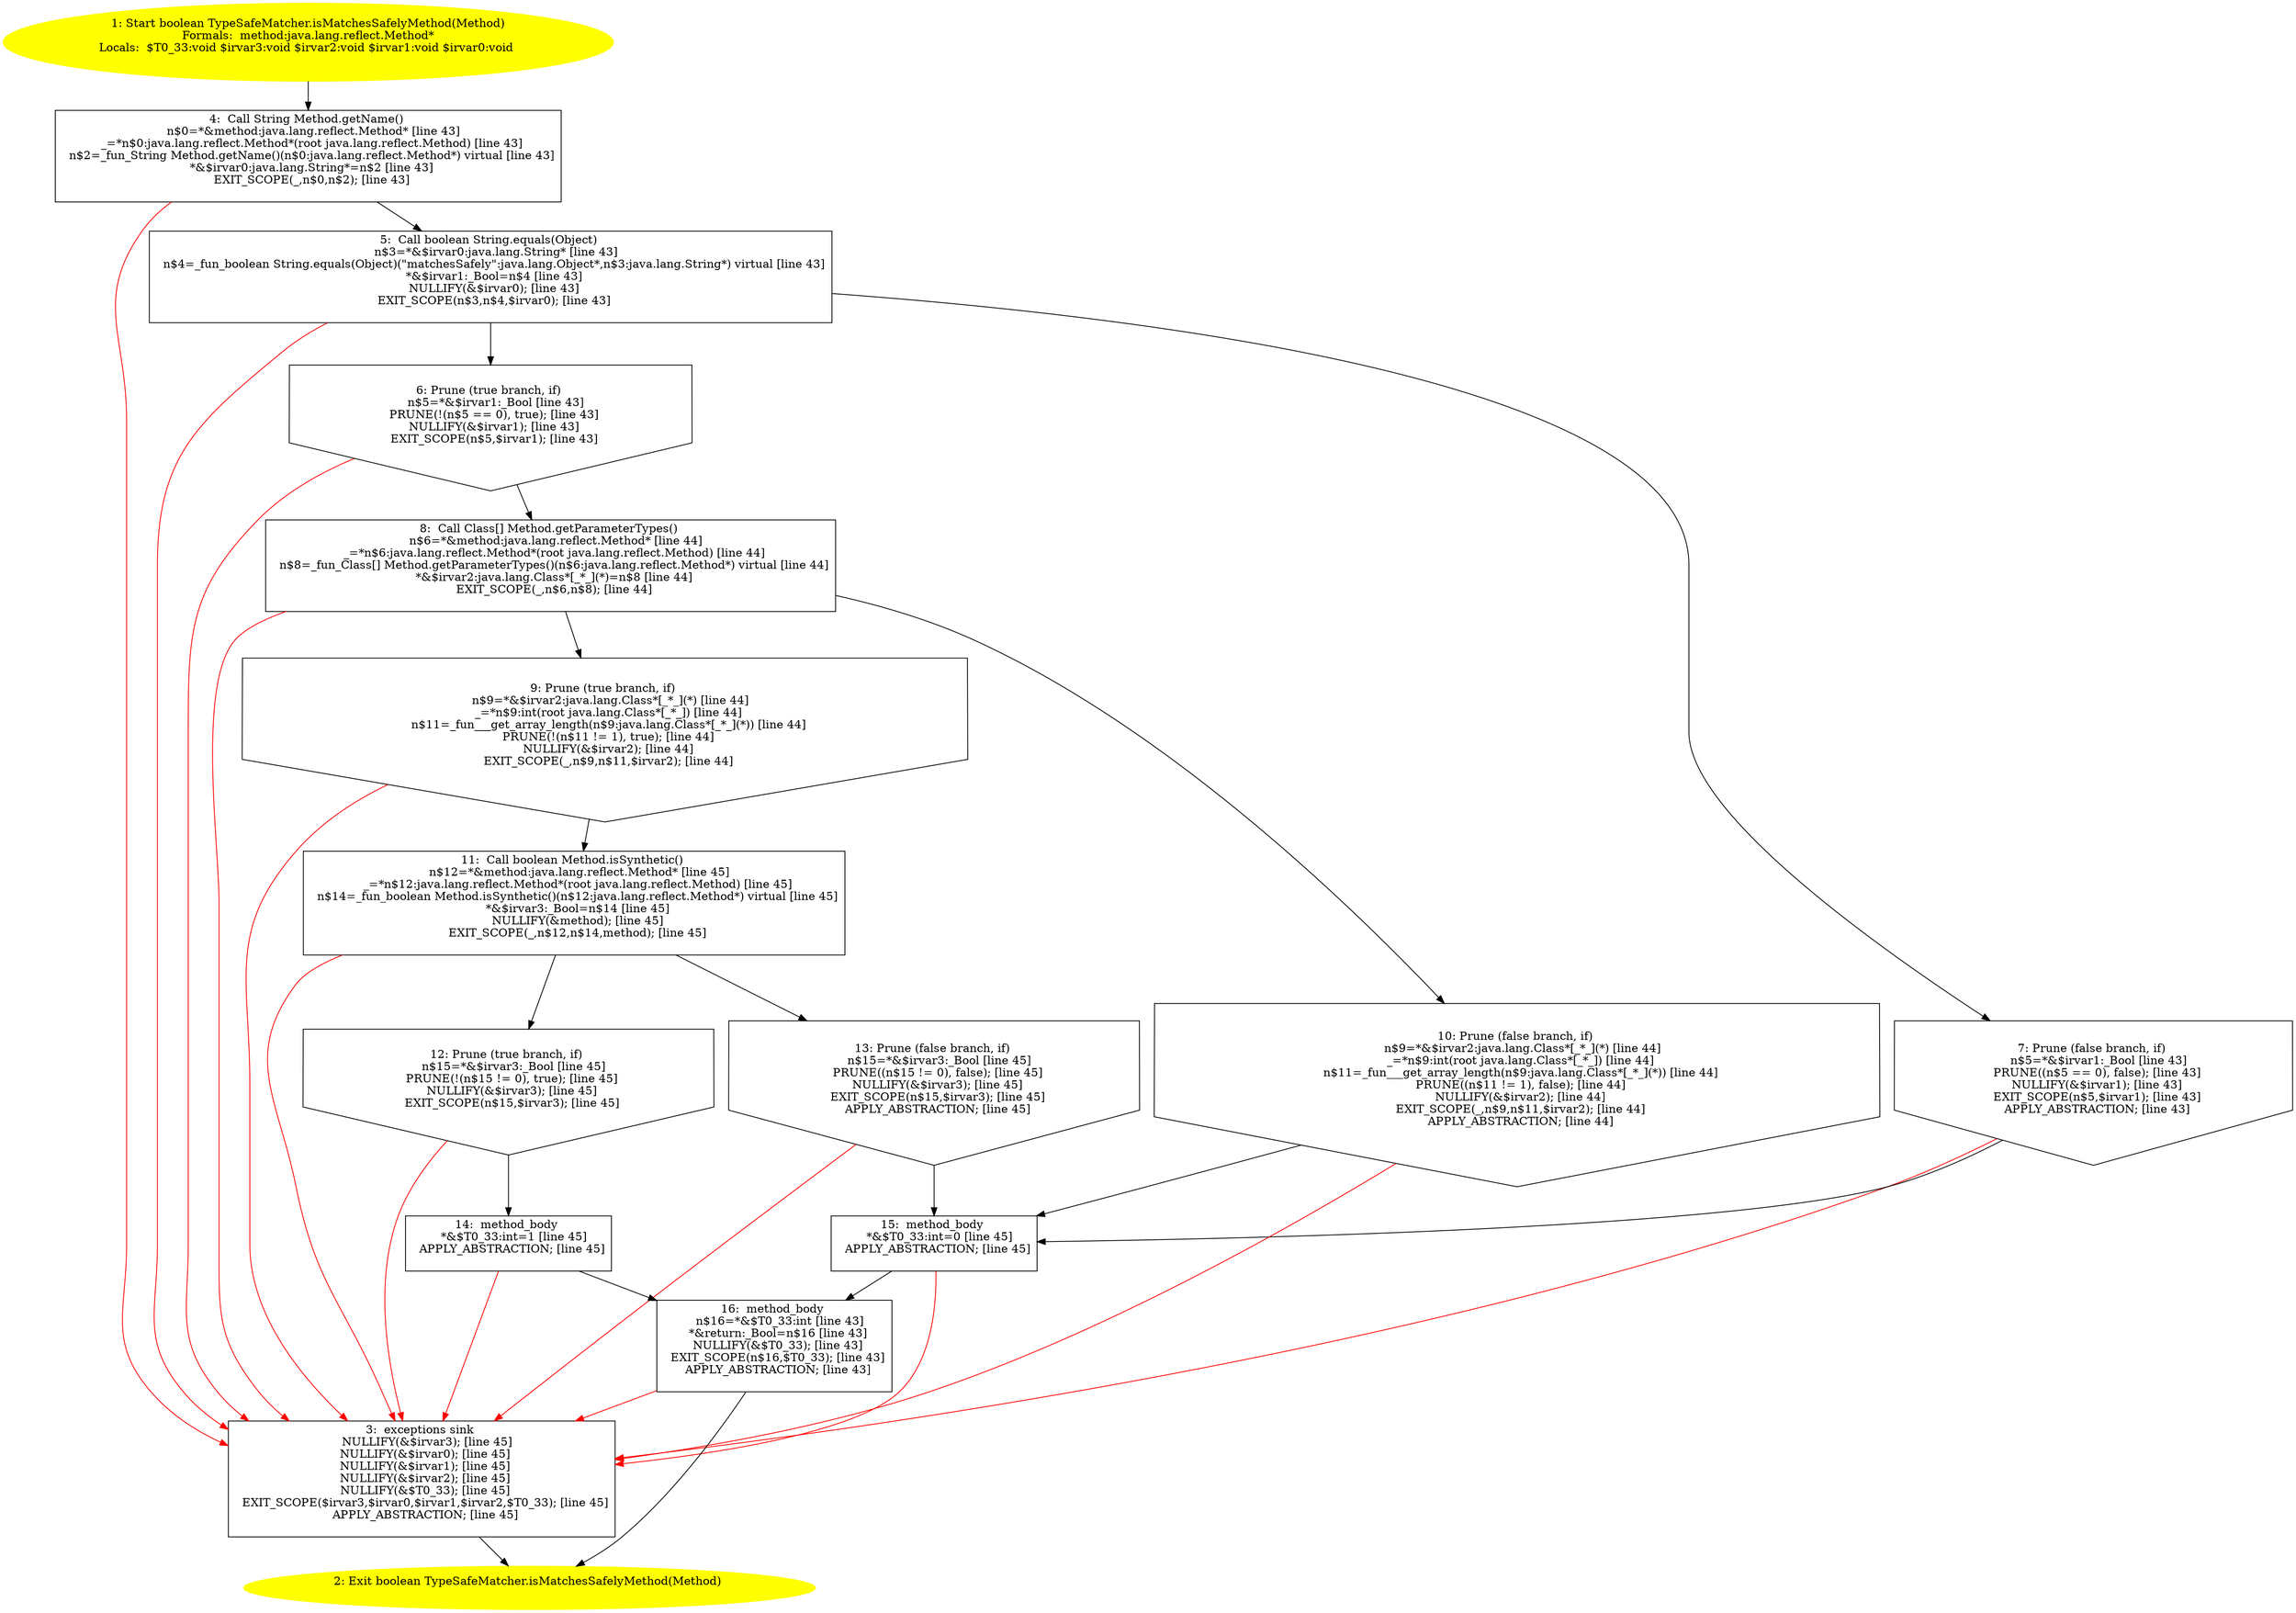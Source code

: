 /* @generated */
digraph cfg {
"org.junit.internal.matchers.TypeSafeMatcher.isMatchesSafelyMethod(java.lang.reflect.Method):boolean.ae08cd8e80cd0a6615cc532b669a27b1_1" [label="1: Start boolean TypeSafeMatcher.isMatchesSafelyMethod(Method)\nFormals:  method:java.lang.reflect.Method*\nLocals:  $T0_33:void $irvar3:void $irvar2:void $irvar1:void $irvar0:void \n  " color=yellow style=filled]
	

	 "org.junit.internal.matchers.TypeSafeMatcher.isMatchesSafelyMethod(java.lang.reflect.Method):boolean.ae08cd8e80cd0a6615cc532b669a27b1_1" -> "org.junit.internal.matchers.TypeSafeMatcher.isMatchesSafelyMethod(java.lang.reflect.Method):boolean.ae08cd8e80cd0a6615cc532b669a27b1_4" ;
"org.junit.internal.matchers.TypeSafeMatcher.isMatchesSafelyMethod(java.lang.reflect.Method):boolean.ae08cd8e80cd0a6615cc532b669a27b1_2" [label="2: Exit boolean TypeSafeMatcher.isMatchesSafelyMethod(Method) \n  " color=yellow style=filled]
	

"org.junit.internal.matchers.TypeSafeMatcher.isMatchesSafelyMethod(java.lang.reflect.Method):boolean.ae08cd8e80cd0a6615cc532b669a27b1_3" [label="3:  exceptions sink \n   NULLIFY(&$irvar3); [line 45]\n  NULLIFY(&$irvar0); [line 45]\n  NULLIFY(&$irvar1); [line 45]\n  NULLIFY(&$irvar2); [line 45]\n  NULLIFY(&$T0_33); [line 45]\n  EXIT_SCOPE($irvar3,$irvar0,$irvar1,$irvar2,$T0_33); [line 45]\n  APPLY_ABSTRACTION; [line 45]\n " shape="box"]
	

	 "org.junit.internal.matchers.TypeSafeMatcher.isMatchesSafelyMethod(java.lang.reflect.Method):boolean.ae08cd8e80cd0a6615cc532b669a27b1_3" -> "org.junit.internal.matchers.TypeSafeMatcher.isMatchesSafelyMethod(java.lang.reflect.Method):boolean.ae08cd8e80cd0a6615cc532b669a27b1_2" ;
"org.junit.internal.matchers.TypeSafeMatcher.isMatchesSafelyMethod(java.lang.reflect.Method):boolean.ae08cd8e80cd0a6615cc532b669a27b1_4" [label="4:  Call String Method.getName() \n   n$0=*&method:java.lang.reflect.Method* [line 43]\n  _=*n$0:java.lang.reflect.Method*(root java.lang.reflect.Method) [line 43]\n  n$2=_fun_String Method.getName()(n$0:java.lang.reflect.Method*) virtual [line 43]\n  *&$irvar0:java.lang.String*=n$2 [line 43]\n  EXIT_SCOPE(_,n$0,n$2); [line 43]\n " shape="box"]
	

	 "org.junit.internal.matchers.TypeSafeMatcher.isMatchesSafelyMethod(java.lang.reflect.Method):boolean.ae08cd8e80cd0a6615cc532b669a27b1_4" -> "org.junit.internal.matchers.TypeSafeMatcher.isMatchesSafelyMethod(java.lang.reflect.Method):boolean.ae08cd8e80cd0a6615cc532b669a27b1_5" ;
	 "org.junit.internal.matchers.TypeSafeMatcher.isMatchesSafelyMethod(java.lang.reflect.Method):boolean.ae08cd8e80cd0a6615cc532b669a27b1_4" -> "org.junit.internal.matchers.TypeSafeMatcher.isMatchesSafelyMethod(java.lang.reflect.Method):boolean.ae08cd8e80cd0a6615cc532b669a27b1_3" [color="red" ];
"org.junit.internal.matchers.TypeSafeMatcher.isMatchesSafelyMethod(java.lang.reflect.Method):boolean.ae08cd8e80cd0a6615cc532b669a27b1_5" [label="5:  Call boolean String.equals(Object) \n   n$3=*&$irvar0:java.lang.String* [line 43]\n  n$4=_fun_boolean String.equals(Object)(\"matchesSafely\":java.lang.Object*,n$3:java.lang.String*) virtual [line 43]\n  *&$irvar1:_Bool=n$4 [line 43]\n  NULLIFY(&$irvar0); [line 43]\n  EXIT_SCOPE(n$3,n$4,$irvar0); [line 43]\n " shape="box"]
	

	 "org.junit.internal.matchers.TypeSafeMatcher.isMatchesSafelyMethod(java.lang.reflect.Method):boolean.ae08cd8e80cd0a6615cc532b669a27b1_5" -> "org.junit.internal.matchers.TypeSafeMatcher.isMatchesSafelyMethod(java.lang.reflect.Method):boolean.ae08cd8e80cd0a6615cc532b669a27b1_6" ;
	 "org.junit.internal.matchers.TypeSafeMatcher.isMatchesSafelyMethod(java.lang.reflect.Method):boolean.ae08cd8e80cd0a6615cc532b669a27b1_5" -> "org.junit.internal.matchers.TypeSafeMatcher.isMatchesSafelyMethod(java.lang.reflect.Method):boolean.ae08cd8e80cd0a6615cc532b669a27b1_7" ;
	 "org.junit.internal.matchers.TypeSafeMatcher.isMatchesSafelyMethod(java.lang.reflect.Method):boolean.ae08cd8e80cd0a6615cc532b669a27b1_5" -> "org.junit.internal.matchers.TypeSafeMatcher.isMatchesSafelyMethod(java.lang.reflect.Method):boolean.ae08cd8e80cd0a6615cc532b669a27b1_3" [color="red" ];
"org.junit.internal.matchers.TypeSafeMatcher.isMatchesSafelyMethod(java.lang.reflect.Method):boolean.ae08cd8e80cd0a6615cc532b669a27b1_6" [label="6: Prune (true branch, if) \n   n$5=*&$irvar1:_Bool [line 43]\n  PRUNE(!(n$5 == 0), true); [line 43]\n  NULLIFY(&$irvar1); [line 43]\n  EXIT_SCOPE(n$5,$irvar1); [line 43]\n " shape="invhouse"]
	

	 "org.junit.internal.matchers.TypeSafeMatcher.isMatchesSafelyMethod(java.lang.reflect.Method):boolean.ae08cd8e80cd0a6615cc532b669a27b1_6" -> "org.junit.internal.matchers.TypeSafeMatcher.isMatchesSafelyMethod(java.lang.reflect.Method):boolean.ae08cd8e80cd0a6615cc532b669a27b1_8" ;
	 "org.junit.internal.matchers.TypeSafeMatcher.isMatchesSafelyMethod(java.lang.reflect.Method):boolean.ae08cd8e80cd0a6615cc532b669a27b1_6" -> "org.junit.internal.matchers.TypeSafeMatcher.isMatchesSafelyMethod(java.lang.reflect.Method):boolean.ae08cd8e80cd0a6615cc532b669a27b1_3" [color="red" ];
"org.junit.internal.matchers.TypeSafeMatcher.isMatchesSafelyMethod(java.lang.reflect.Method):boolean.ae08cd8e80cd0a6615cc532b669a27b1_7" [label="7: Prune (false branch, if) \n   n$5=*&$irvar1:_Bool [line 43]\n  PRUNE((n$5 == 0), false); [line 43]\n  NULLIFY(&$irvar1); [line 43]\n  EXIT_SCOPE(n$5,$irvar1); [line 43]\n  APPLY_ABSTRACTION; [line 43]\n " shape="invhouse"]
	

	 "org.junit.internal.matchers.TypeSafeMatcher.isMatchesSafelyMethod(java.lang.reflect.Method):boolean.ae08cd8e80cd0a6615cc532b669a27b1_7" -> "org.junit.internal.matchers.TypeSafeMatcher.isMatchesSafelyMethod(java.lang.reflect.Method):boolean.ae08cd8e80cd0a6615cc532b669a27b1_15" ;
	 "org.junit.internal.matchers.TypeSafeMatcher.isMatchesSafelyMethod(java.lang.reflect.Method):boolean.ae08cd8e80cd0a6615cc532b669a27b1_7" -> "org.junit.internal.matchers.TypeSafeMatcher.isMatchesSafelyMethod(java.lang.reflect.Method):boolean.ae08cd8e80cd0a6615cc532b669a27b1_3" [color="red" ];
"org.junit.internal.matchers.TypeSafeMatcher.isMatchesSafelyMethod(java.lang.reflect.Method):boolean.ae08cd8e80cd0a6615cc532b669a27b1_8" [label="8:  Call Class[] Method.getParameterTypes() \n   n$6=*&method:java.lang.reflect.Method* [line 44]\n  _=*n$6:java.lang.reflect.Method*(root java.lang.reflect.Method) [line 44]\n  n$8=_fun_Class[] Method.getParameterTypes()(n$6:java.lang.reflect.Method*) virtual [line 44]\n  *&$irvar2:java.lang.Class*[_*_](*)=n$8 [line 44]\n  EXIT_SCOPE(_,n$6,n$8); [line 44]\n " shape="box"]
	

	 "org.junit.internal.matchers.TypeSafeMatcher.isMatchesSafelyMethod(java.lang.reflect.Method):boolean.ae08cd8e80cd0a6615cc532b669a27b1_8" -> "org.junit.internal.matchers.TypeSafeMatcher.isMatchesSafelyMethod(java.lang.reflect.Method):boolean.ae08cd8e80cd0a6615cc532b669a27b1_9" ;
	 "org.junit.internal.matchers.TypeSafeMatcher.isMatchesSafelyMethod(java.lang.reflect.Method):boolean.ae08cd8e80cd0a6615cc532b669a27b1_8" -> "org.junit.internal.matchers.TypeSafeMatcher.isMatchesSafelyMethod(java.lang.reflect.Method):boolean.ae08cd8e80cd0a6615cc532b669a27b1_10" ;
	 "org.junit.internal.matchers.TypeSafeMatcher.isMatchesSafelyMethod(java.lang.reflect.Method):boolean.ae08cd8e80cd0a6615cc532b669a27b1_8" -> "org.junit.internal.matchers.TypeSafeMatcher.isMatchesSafelyMethod(java.lang.reflect.Method):boolean.ae08cd8e80cd0a6615cc532b669a27b1_3" [color="red" ];
"org.junit.internal.matchers.TypeSafeMatcher.isMatchesSafelyMethod(java.lang.reflect.Method):boolean.ae08cd8e80cd0a6615cc532b669a27b1_9" [label="9: Prune (true branch, if) \n   n$9=*&$irvar2:java.lang.Class*[_*_](*) [line 44]\n  _=*n$9:int(root java.lang.Class*[_*_]) [line 44]\n  n$11=_fun___get_array_length(n$9:java.lang.Class*[_*_](*)) [line 44]\n  PRUNE(!(n$11 != 1), true); [line 44]\n  NULLIFY(&$irvar2); [line 44]\n  EXIT_SCOPE(_,n$9,n$11,$irvar2); [line 44]\n " shape="invhouse"]
	

	 "org.junit.internal.matchers.TypeSafeMatcher.isMatchesSafelyMethod(java.lang.reflect.Method):boolean.ae08cd8e80cd0a6615cc532b669a27b1_9" -> "org.junit.internal.matchers.TypeSafeMatcher.isMatchesSafelyMethod(java.lang.reflect.Method):boolean.ae08cd8e80cd0a6615cc532b669a27b1_11" ;
	 "org.junit.internal.matchers.TypeSafeMatcher.isMatchesSafelyMethod(java.lang.reflect.Method):boolean.ae08cd8e80cd0a6615cc532b669a27b1_9" -> "org.junit.internal.matchers.TypeSafeMatcher.isMatchesSafelyMethod(java.lang.reflect.Method):boolean.ae08cd8e80cd0a6615cc532b669a27b1_3" [color="red" ];
"org.junit.internal.matchers.TypeSafeMatcher.isMatchesSafelyMethod(java.lang.reflect.Method):boolean.ae08cd8e80cd0a6615cc532b669a27b1_10" [label="10: Prune (false branch, if) \n   n$9=*&$irvar2:java.lang.Class*[_*_](*) [line 44]\n  _=*n$9:int(root java.lang.Class*[_*_]) [line 44]\n  n$11=_fun___get_array_length(n$9:java.lang.Class*[_*_](*)) [line 44]\n  PRUNE((n$11 != 1), false); [line 44]\n  NULLIFY(&$irvar2); [line 44]\n  EXIT_SCOPE(_,n$9,n$11,$irvar2); [line 44]\n  APPLY_ABSTRACTION; [line 44]\n " shape="invhouse"]
	

	 "org.junit.internal.matchers.TypeSafeMatcher.isMatchesSafelyMethod(java.lang.reflect.Method):boolean.ae08cd8e80cd0a6615cc532b669a27b1_10" -> "org.junit.internal.matchers.TypeSafeMatcher.isMatchesSafelyMethod(java.lang.reflect.Method):boolean.ae08cd8e80cd0a6615cc532b669a27b1_15" ;
	 "org.junit.internal.matchers.TypeSafeMatcher.isMatchesSafelyMethod(java.lang.reflect.Method):boolean.ae08cd8e80cd0a6615cc532b669a27b1_10" -> "org.junit.internal.matchers.TypeSafeMatcher.isMatchesSafelyMethod(java.lang.reflect.Method):boolean.ae08cd8e80cd0a6615cc532b669a27b1_3" [color="red" ];
"org.junit.internal.matchers.TypeSafeMatcher.isMatchesSafelyMethod(java.lang.reflect.Method):boolean.ae08cd8e80cd0a6615cc532b669a27b1_11" [label="11:  Call boolean Method.isSynthetic() \n   n$12=*&method:java.lang.reflect.Method* [line 45]\n  _=*n$12:java.lang.reflect.Method*(root java.lang.reflect.Method) [line 45]\n  n$14=_fun_boolean Method.isSynthetic()(n$12:java.lang.reflect.Method*) virtual [line 45]\n  *&$irvar3:_Bool=n$14 [line 45]\n  NULLIFY(&method); [line 45]\n  EXIT_SCOPE(_,n$12,n$14,method); [line 45]\n " shape="box"]
	

	 "org.junit.internal.matchers.TypeSafeMatcher.isMatchesSafelyMethod(java.lang.reflect.Method):boolean.ae08cd8e80cd0a6615cc532b669a27b1_11" -> "org.junit.internal.matchers.TypeSafeMatcher.isMatchesSafelyMethod(java.lang.reflect.Method):boolean.ae08cd8e80cd0a6615cc532b669a27b1_12" ;
	 "org.junit.internal.matchers.TypeSafeMatcher.isMatchesSafelyMethod(java.lang.reflect.Method):boolean.ae08cd8e80cd0a6615cc532b669a27b1_11" -> "org.junit.internal.matchers.TypeSafeMatcher.isMatchesSafelyMethod(java.lang.reflect.Method):boolean.ae08cd8e80cd0a6615cc532b669a27b1_13" ;
	 "org.junit.internal.matchers.TypeSafeMatcher.isMatchesSafelyMethod(java.lang.reflect.Method):boolean.ae08cd8e80cd0a6615cc532b669a27b1_11" -> "org.junit.internal.matchers.TypeSafeMatcher.isMatchesSafelyMethod(java.lang.reflect.Method):boolean.ae08cd8e80cd0a6615cc532b669a27b1_3" [color="red" ];
"org.junit.internal.matchers.TypeSafeMatcher.isMatchesSafelyMethod(java.lang.reflect.Method):boolean.ae08cd8e80cd0a6615cc532b669a27b1_12" [label="12: Prune (true branch, if) \n   n$15=*&$irvar3:_Bool [line 45]\n  PRUNE(!(n$15 != 0), true); [line 45]\n  NULLIFY(&$irvar3); [line 45]\n  EXIT_SCOPE(n$15,$irvar3); [line 45]\n " shape="invhouse"]
	

	 "org.junit.internal.matchers.TypeSafeMatcher.isMatchesSafelyMethod(java.lang.reflect.Method):boolean.ae08cd8e80cd0a6615cc532b669a27b1_12" -> "org.junit.internal.matchers.TypeSafeMatcher.isMatchesSafelyMethod(java.lang.reflect.Method):boolean.ae08cd8e80cd0a6615cc532b669a27b1_14" ;
	 "org.junit.internal.matchers.TypeSafeMatcher.isMatchesSafelyMethod(java.lang.reflect.Method):boolean.ae08cd8e80cd0a6615cc532b669a27b1_12" -> "org.junit.internal.matchers.TypeSafeMatcher.isMatchesSafelyMethod(java.lang.reflect.Method):boolean.ae08cd8e80cd0a6615cc532b669a27b1_3" [color="red" ];
"org.junit.internal.matchers.TypeSafeMatcher.isMatchesSafelyMethod(java.lang.reflect.Method):boolean.ae08cd8e80cd0a6615cc532b669a27b1_13" [label="13: Prune (false branch, if) \n   n$15=*&$irvar3:_Bool [line 45]\n  PRUNE((n$15 != 0), false); [line 45]\n  NULLIFY(&$irvar3); [line 45]\n  EXIT_SCOPE(n$15,$irvar3); [line 45]\n  APPLY_ABSTRACTION; [line 45]\n " shape="invhouse"]
	

	 "org.junit.internal.matchers.TypeSafeMatcher.isMatchesSafelyMethod(java.lang.reflect.Method):boolean.ae08cd8e80cd0a6615cc532b669a27b1_13" -> "org.junit.internal.matchers.TypeSafeMatcher.isMatchesSafelyMethod(java.lang.reflect.Method):boolean.ae08cd8e80cd0a6615cc532b669a27b1_15" ;
	 "org.junit.internal.matchers.TypeSafeMatcher.isMatchesSafelyMethod(java.lang.reflect.Method):boolean.ae08cd8e80cd0a6615cc532b669a27b1_13" -> "org.junit.internal.matchers.TypeSafeMatcher.isMatchesSafelyMethod(java.lang.reflect.Method):boolean.ae08cd8e80cd0a6615cc532b669a27b1_3" [color="red" ];
"org.junit.internal.matchers.TypeSafeMatcher.isMatchesSafelyMethod(java.lang.reflect.Method):boolean.ae08cd8e80cd0a6615cc532b669a27b1_14" [label="14:  method_body \n   *&$T0_33:int=1 [line 45]\n  APPLY_ABSTRACTION; [line 45]\n " shape="box"]
	

	 "org.junit.internal.matchers.TypeSafeMatcher.isMatchesSafelyMethod(java.lang.reflect.Method):boolean.ae08cd8e80cd0a6615cc532b669a27b1_14" -> "org.junit.internal.matchers.TypeSafeMatcher.isMatchesSafelyMethod(java.lang.reflect.Method):boolean.ae08cd8e80cd0a6615cc532b669a27b1_16" ;
	 "org.junit.internal.matchers.TypeSafeMatcher.isMatchesSafelyMethod(java.lang.reflect.Method):boolean.ae08cd8e80cd0a6615cc532b669a27b1_14" -> "org.junit.internal.matchers.TypeSafeMatcher.isMatchesSafelyMethod(java.lang.reflect.Method):boolean.ae08cd8e80cd0a6615cc532b669a27b1_3" [color="red" ];
"org.junit.internal.matchers.TypeSafeMatcher.isMatchesSafelyMethod(java.lang.reflect.Method):boolean.ae08cd8e80cd0a6615cc532b669a27b1_15" [label="15:  method_body \n   *&$T0_33:int=0 [line 45]\n  APPLY_ABSTRACTION; [line 45]\n " shape="box"]
	

	 "org.junit.internal.matchers.TypeSafeMatcher.isMatchesSafelyMethod(java.lang.reflect.Method):boolean.ae08cd8e80cd0a6615cc532b669a27b1_15" -> "org.junit.internal.matchers.TypeSafeMatcher.isMatchesSafelyMethod(java.lang.reflect.Method):boolean.ae08cd8e80cd0a6615cc532b669a27b1_16" ;
	 "org.junit.internal.matchers.TypeSafeMatcher.isMatchesSafelyMethod(java.lang.reflect.Method):boolean.ae08cd8e80cd0a6615cc532b669a27b1_15" -> "org.junit.internal.matchers.TypeSafeMatcher.isMatchesSafelyMethod(java.lang.reflect.Method):boolean.ae08cd8e80cd0a6615cc532b669a27b1_3" [color="red" ];
"org.junit.internal.matchers.TypeSafeMatcher.isMatchesSafelyMethod(java.lang.reflect.Method):boolean.ae08cd8e80cd0a6615cc532b669a27b1_16" [label="16:  method_body \n   n$16=*&$T0_33:int [line 43]\n  *&return:_Bool=n$16 [line 43]\n  NULLIFY(&$T0_33); [line 43]\n  EXIT_SCOPE(n$16,$T0_33); [line 43]\n  APPLY_ABSTRACTION; [line 43]\n " shape="box"]
	

	 "org.junit.internal.matchers.TypeSafeMatcher.isMatchesSafelyMethod(java.lang.reflect.Method):boolean.ae08cd8e80cd0a6615cc532b669a27b1_16" -> "org.junit.internal.matchers.TypeSafeMatcher.isMatchesSafelyMethod(java.lang.reflect.Method):boolean.ae08cd8e80cd0a6615cc532b669a27b1_2" ;
	 "org.junit.internal.matchers.TypeSafeMatcher.isMatchesSafelyMethod(java.lang.reflect.Method):boolean.ae08cd8e80cd0a6615cc532b669a27b1_16" -> "org.junit.internal.matchers.TypeSafeMatcher.isMatchesSafelyMethod(java.lang.reflect.Method):boolean.ae08cd8e80cd0a6615cc532b669a27b1_3" [color="red" ];
}
